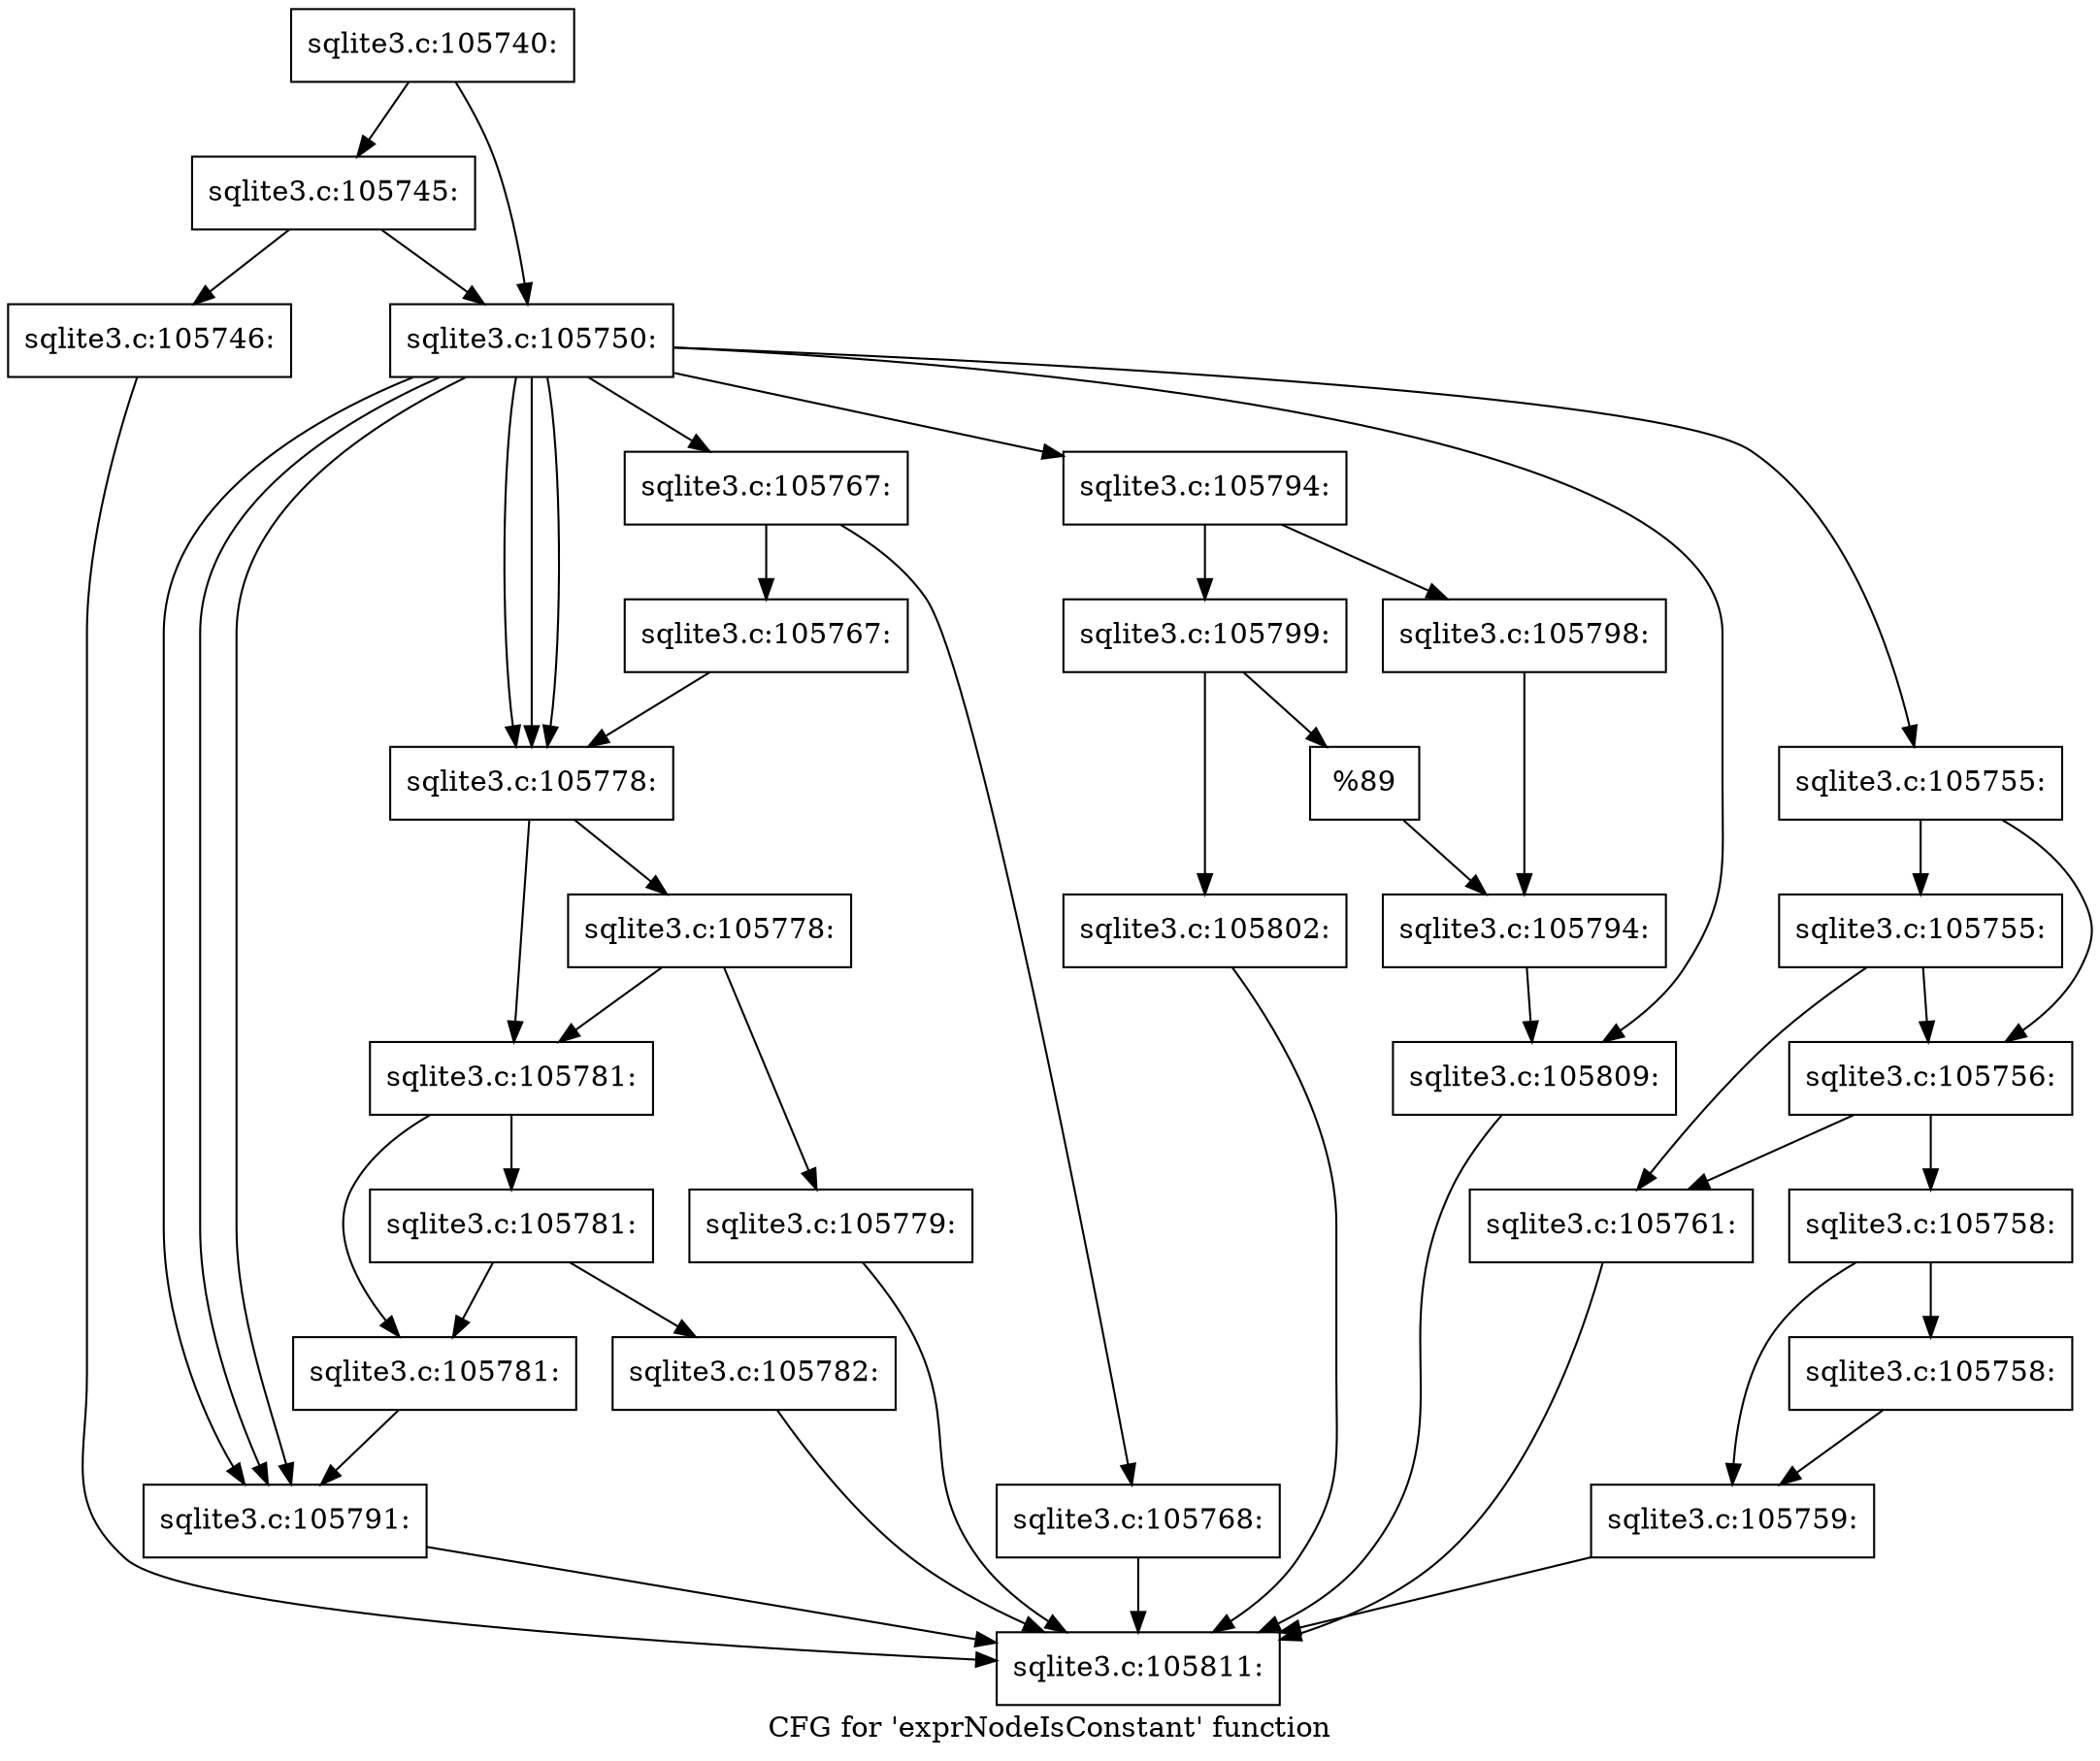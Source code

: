 digraph "CFG for 'exprNodeIsConstant' function" {
	label="CFG for 'exprNodeIsConstant' function";

	Node0x55c0f5f0d890 [shape=record,label="{sqlite3.c:105740:}"];
	Node0x55c0f5f0d890 -> Node0x55c0f8b42810;
	Node0x55c0f5f0d890 -> Node0x55c0f8b35b00;
	Node0x55c0f8b42810 [shape=record,label="{sqlite3.c:105745:}"];
	Node0x55c0f8b42810 -> Node0x55c0f8b39c70;
	Node0x55c0f8b42810 -> Node0x55c0f8b35b00;
	Node0x55c0f8b39c70 [shape=record,label="{sqlite3.c:105746:}"];
	Node0x55c0f8b39c70 -> Node0x55c0f5ecc390;
	Node0x55c0f8b35b00 [shape=record,label="{sqlite3.c:105750:}"];
	Node0x55c0f8b35b00 -> Node0x55c0f8b44b80;
	Node0x55c0f8b35b00 -> Node0x55c0f8b44c90;
	Node0x55c0f8b35b00 -> Node0x55c0f8b44dd0;
	Node0x55c0f8b35b00 -> Node0x55c0f8b47130;
	Node0x55c0f8b35b00 -> Node0x55c0f8b47130;
	Node0x55c0f8b35b00 -> Node0x55c0f8b47130;
	Node0x55c0f8b35b00 -> Node0x55c0f8b48c00;
	Node0x55c0f8b35b00 -> Node0x55c0f8b48c00;
	Node0x55c0f8b35b00 -> Node0x55c0f8b48c00;
	Node0x55c0f8b35b00 -> Node0x55c0f8b490a0;
	Node0x55c0f8b44c90 [shape=record,label="{sqlite3.c:105755:}"];
	Node0x55c0f8b44c90 -> Node0x55c0f8b44e70;
	Node0x55c0f8b44c90 -> Node0x55c0f8b44ef0;
	Node0x55c0f8b44ef0 [shape=record,label="{sqlite3.c:105755:}"];
	Node0x55c0f8b44ef0 -> Node0x55c0f8b44e70;
	Node0x55c0f8b44ef0 -> Node0x55c0f8b44e20;
	Node0x55c0f8b44e70 [shape=record,label="{sqlite3.c:105756:}"];
	Node0x55c0f8b44e70 -> Node0x55c0f8b44e20;
	Node0x55c0f8b44e70 -> Node0x55c0f8b44d80;
	Node0x55c0f8b44d80 [shape=record,label="{sqlite3.c:105758:}"];
	Node0x55c0f8b44d80 -> Node0x55c0f8b45c40;
	Node0x55c0f8b44d80 -> Node0x55c0f8b45c90;
	Node0x55c0f8b45c40 [shape=record,label="{sqlite3.c:105758:}"];
	Node0x55c0f8b45c40 -> Node0x55c0f8b45c90;
	Node0x55c0f8b45c90 [shape=record,label="{sqlite3.c:105759:}"];
	Node0x55c0f8b45c90 -> Node0x55c0f5ecc390;
	Node0x55c0f8b44e20 [shape=record,label="{sqlite3.c:105761:}"];
	Node0x55c0f8b44e20 -> Node0x55c0f5ecc390;
	Node0x55c0f8b44dd0 [shape=record,label="{sqlite3.c:105767:}"];
	Node0x55c0f8b44dd0 -> Node0x55c0f8b46b50;
	Node0x55c0f8b44dd0 -> Node0x55c0f8b46ba0;
	Node0x55c0f8b46b50 [shape=record,label="{sqlite3.c:105768:}"];
	Node0x55c0f8b46b50 -> Node0x55c0f5ecc390;
	Node0x55c0f8b46ba0 [shape=record,label="{sqlite3.c:105767:}"];
	Node0x55c0f8b46ba0 -> Node0x55c0f8b47130;
	Node0x55c0f8b47130 [shape=record,label="{sqlite3.c:105778:}"];
	Node0x55c0f8b47130 -> Node0x55c0f8b47330;
	Node0x55c0f8b47130 -> Node0x55c0f8b472e0;
	Node0x55c0f8b47330 [shape=record,label="{sqlite3.c:105778:}"];
	Node0x55c0f8b47330 -> Node0x55c0f8b47290;
	Node0x55c0f8b47330 -> Node0x55c0f8b472e0;
	Node0x55c0f8b47290 [shape=record,label="{sqlite3.c:105779:}"];
	Node0x55c0f8b47290 -> Node0x55c0f5ecc390;
	Node0x55c0f8b472e0 [shape=record,label="{sqlite3.c:105781:}"];
	Node0x55c0f8b472e0 -> Node0x55c0f8b47f00;
	Node0x55c0f8b472e0 -> Node0x55c0f8b47eb0;
	Node0x55c0f8b47f00 [shape=record,label="{sqlite3.c:105781:}"];
	Node0x55c0f8b47f00 -> Node0x55c0f8b47e60;
	Node0x55c0f8b47f00 -> Node0x55c0f8b47eb0;
	Node0x55c0f8b47e60 [shape=record,label="{sqlite3.c:105782:}"];
	Node0x55c0f8b47e60 -> Node0x55c0f5ecc390;
	Node0x55c0f8b47eb0 [shape=record,label="{sqlite3.c:105781:}"];
	Node0x55c0f8b47eb0 -> Node0x55c0f8b48c00;
	Node0x55c0f8b48c00 [shape=record,label="{sqlite3.c:105791:}"];
	Node0x55c0f8b48c00 -> Node0x55c0f5ecc390;
	Node0x55c0f8b490a0 [shape=record,label="{sqlite3.c:105794:}"];
	Node0x55c0f8b490a0 -> Node0x55c0f8b49190;
	Node0x55c0f8b490a0 -> Node0x55c0f8b49230;
	Node0x55c0f8b49190 [shape=record,label="{sqlite3.c:105798:}"];
	Node0x55c0f8b49190 -> Node0x55c0f8b491e0;
	Node0x55c0f8b49230 [shape=record,label="{sqlite3.c:105799:}"];
	Node0x55c0f8b49230 -> Node0x55c0f8b49af0;
	Node0x55c0f8b49230 -> Node0x55c0f8b49b40;
	Node0x55c0f8b49af0 [shape=record,label="{sqlite3.c:105802:}"];
	Node0x55c0f8b49af0 -> Node0x55c0f5ecc390;
	Node0x55c0f8b49b40 [shape=record,label="{%89}"];
	Node0x55c0f8b49b40 -> Node0x55c0f8b491e0;
	Node0x55c0f8b491e0 [shape=record,label="{sqlite3.c:105794:}"];
	Node0x55c0f8b491e0 -> Node0x55c0f8b44b80;
	Node0x55c0f8b44b80 [shape=record,label="{sqlite3.c:105809:}"];
	Node0x55c0f8b44b80 -> Node0x55c0f5ecc390;
	Node0x55c0f5ecc390 [shape=record,label="{sqlite3.c:105811:}"];
}
